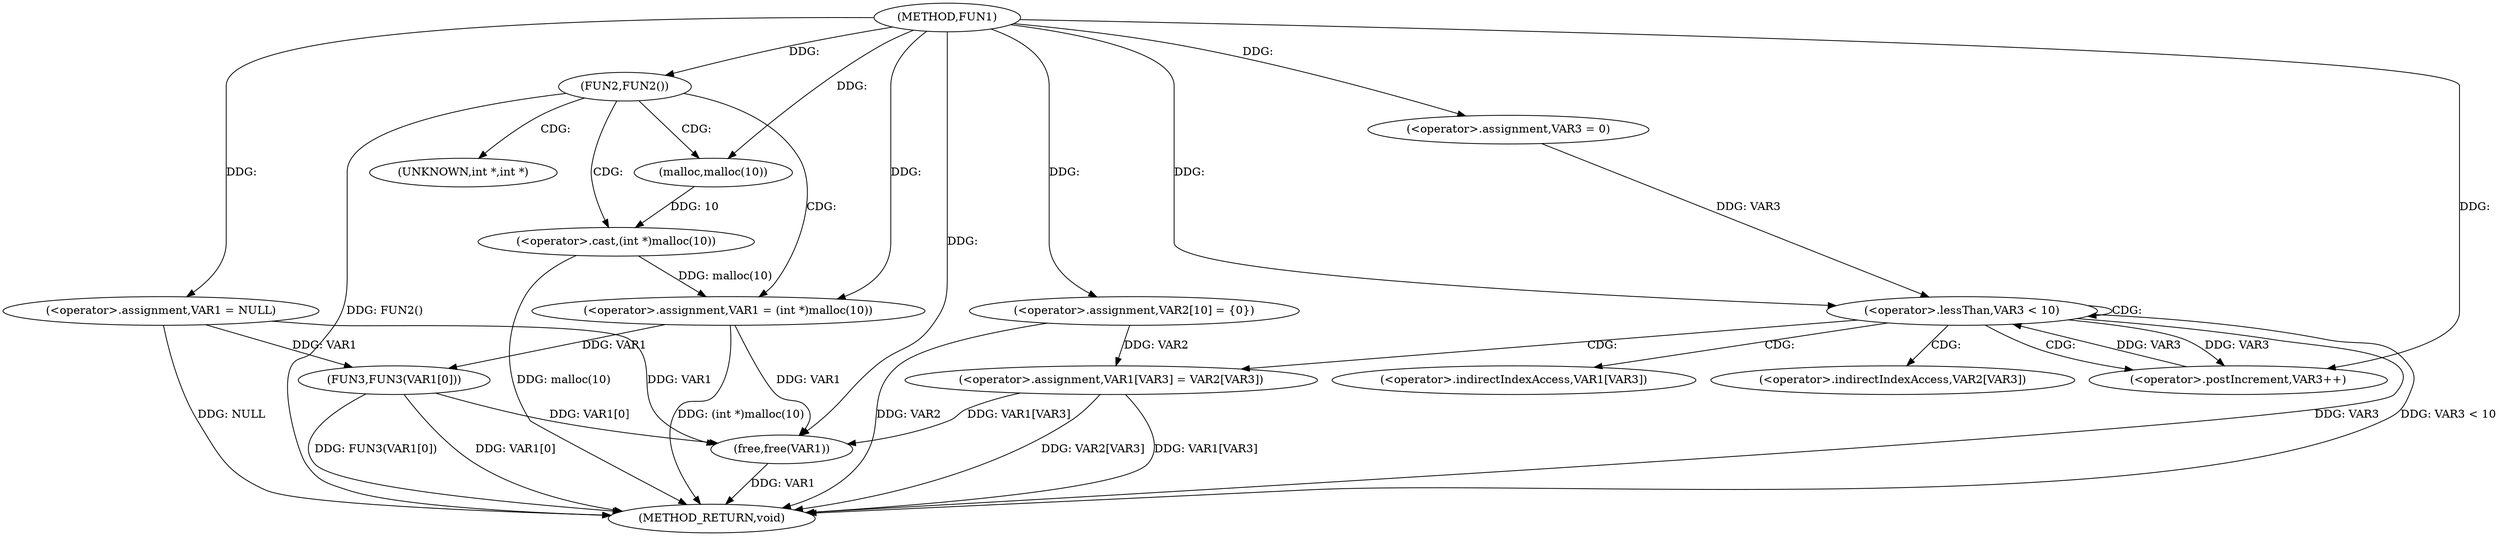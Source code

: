 digraph FUN1 {  
"1000100" [label = "(METHOD,FUN1)" ]
"1000143" [label = "(METHOD_RETURN,void)" ]
"1000103" [label = "(<operator>.assignment,VAR1 = NULL)" ]
"1000107" [label = "(FUN2,FUN2())" ]
"1000109" [label = "(<operator>.assignment,VAR1 = (int *)malloc(10))" ]
"1000111" [label = "(<operator>.cast,(int *)malloc(10))" ]
"1000113" [label = "(malloc,malloc(10))" ]
"1000117" [label = "(<operator>.assignment,VAR2[10] = {0})" ]
"1000121" [label = "(<operator>.assignment,VAR3 = 0)" ]
"1000124" [label = "(<operator>.lessThan,VAR3 < 10)" ]
"1000127" [label = "(<operator>.postIncrement,VAR3++)" ]
"1000130" [label = "(<operator>.assignment,VAR1[VAR3] = VAR2[VAR3])" ]
"1000137" [label = "(FUN3,FUN3(VAR1[0]))" ]
"1000141" [label = "(free,free(VAR1))" ]
"1000112" [label = "(UNKNOWN,int *,int *)" ]
"1000131" [label = "(<operator>.indirectIndexAccess,VAR1[VAR3])" ]
"1000134" [label = "(<operator>.indirectIndexAccess,VAR2[VAR3])" ]
  "1000141" -> "1000143"  [ label = "DDG: VAR1"] 
  "1000124" -> "1000143"  [ label = "DDG: VAR3"] 
  "1000107" -> "1000143"  [ label = "DDG: FUN2()"] 
  "1000103" -> "1000143"  [ label = "DDG: NULL"] 
  "1000117" -> "1000143"  [ label = "DDG: VAR2"] 
  "1000111" -> "1000143"  [ label = "DDG: malloc(10)"] 
  "1000137" -> "1000143"  [ label = "DDG: VAR1[0]"] 
  "1000109" -> "1000143"  [ label = "DDG: (int *)malloc(10)"] 
  "1000130" -> "1000143"  [ label = "DDG: VAR2[VAR3]"] 
  "1000137" -> "1000143"  [ label = "DDG: FUN3(VAR1[0])"] 
  "1000130" -> "1000143"  [ label = "DDG: VAR1[VAR3]"] 
  "1000124" -> "1000143"  [ label = "DDG: VAR3 < 10"] 
  "1000100" -> "1000103"  [ label = "DDG: "] 
  "1000100" -> "1000107"  [ label = "DDG: "] 
  "1000111" -> "1000109"  [ label = "DDG: malloc(10)"] 
  "1000100" -> "1000109"  [ label = "DDG: "] 
  "1000113" -> "1000111"  [ label = "DDG: 10"] 
  "1000100" -> "1000113"  [ label = "DDG: "] 
  "1000100" -> "1000117"  [ label = "DDG: "] 
  "1000100" -> "1000121"  [ label = "DDG: "] 
  "1000121" -> "1000124"  [ label = "DDG: VAR3"] 
  "1000127" -> "1000124"  [ label = "DDG: VAR3"] 
  "1000100" -> "1000124"  [ label = "DDG: "] 
  "1000124" -> "1000127"  [ label = "DDG: VAR3"] 
  "1000100" -> "1000127"  [ label = "DDG: "] 
  "1000117" -> "1000130"  [ label = "DDG: VAR2"] 
  "1000103" -> "1000137"  [ label = "DDG: VAR1"] 
  "1000109" -> "1000137"  [ label = "DDG: VAR1"] 
  "1000103" -> "1000141"  [ label = "DDG: VAR1"] 
  "1000109" -> "1000141"  [ label = "DDG: VAR1"] 
  "1000137" -> "1000141"  [ label = "DDG: VAR1[0]"] 
  "1000130" -> "1000141"  [ label = "DDG: VAR1[VAR3]"] 
  "1000100" -> "1000141"  [ label = "DDG: "] 
  "1000107" -> "1000109"  [ label = "CDG: "] 
  "1000107" -> "1000112"  [ label = "CDG: "] 
  "1000107" -> "1000113"  [ label = "CDG: "] 
  "1000107" -> "1000111"  [ label = "CDG: "] 
  "1000124" -> "1000124"  [ label = "CDG: "] 
  "1000124" -> "1000130"  [ label = "CDG: "] 
  "1000124" -> "1000131"  [ label = "CDG: "] 
  "1000124" -> "1000127"  [ label = "CDG: "] 
  "1000124" -> "1000134"  [ label = "CDG: "] 
}
